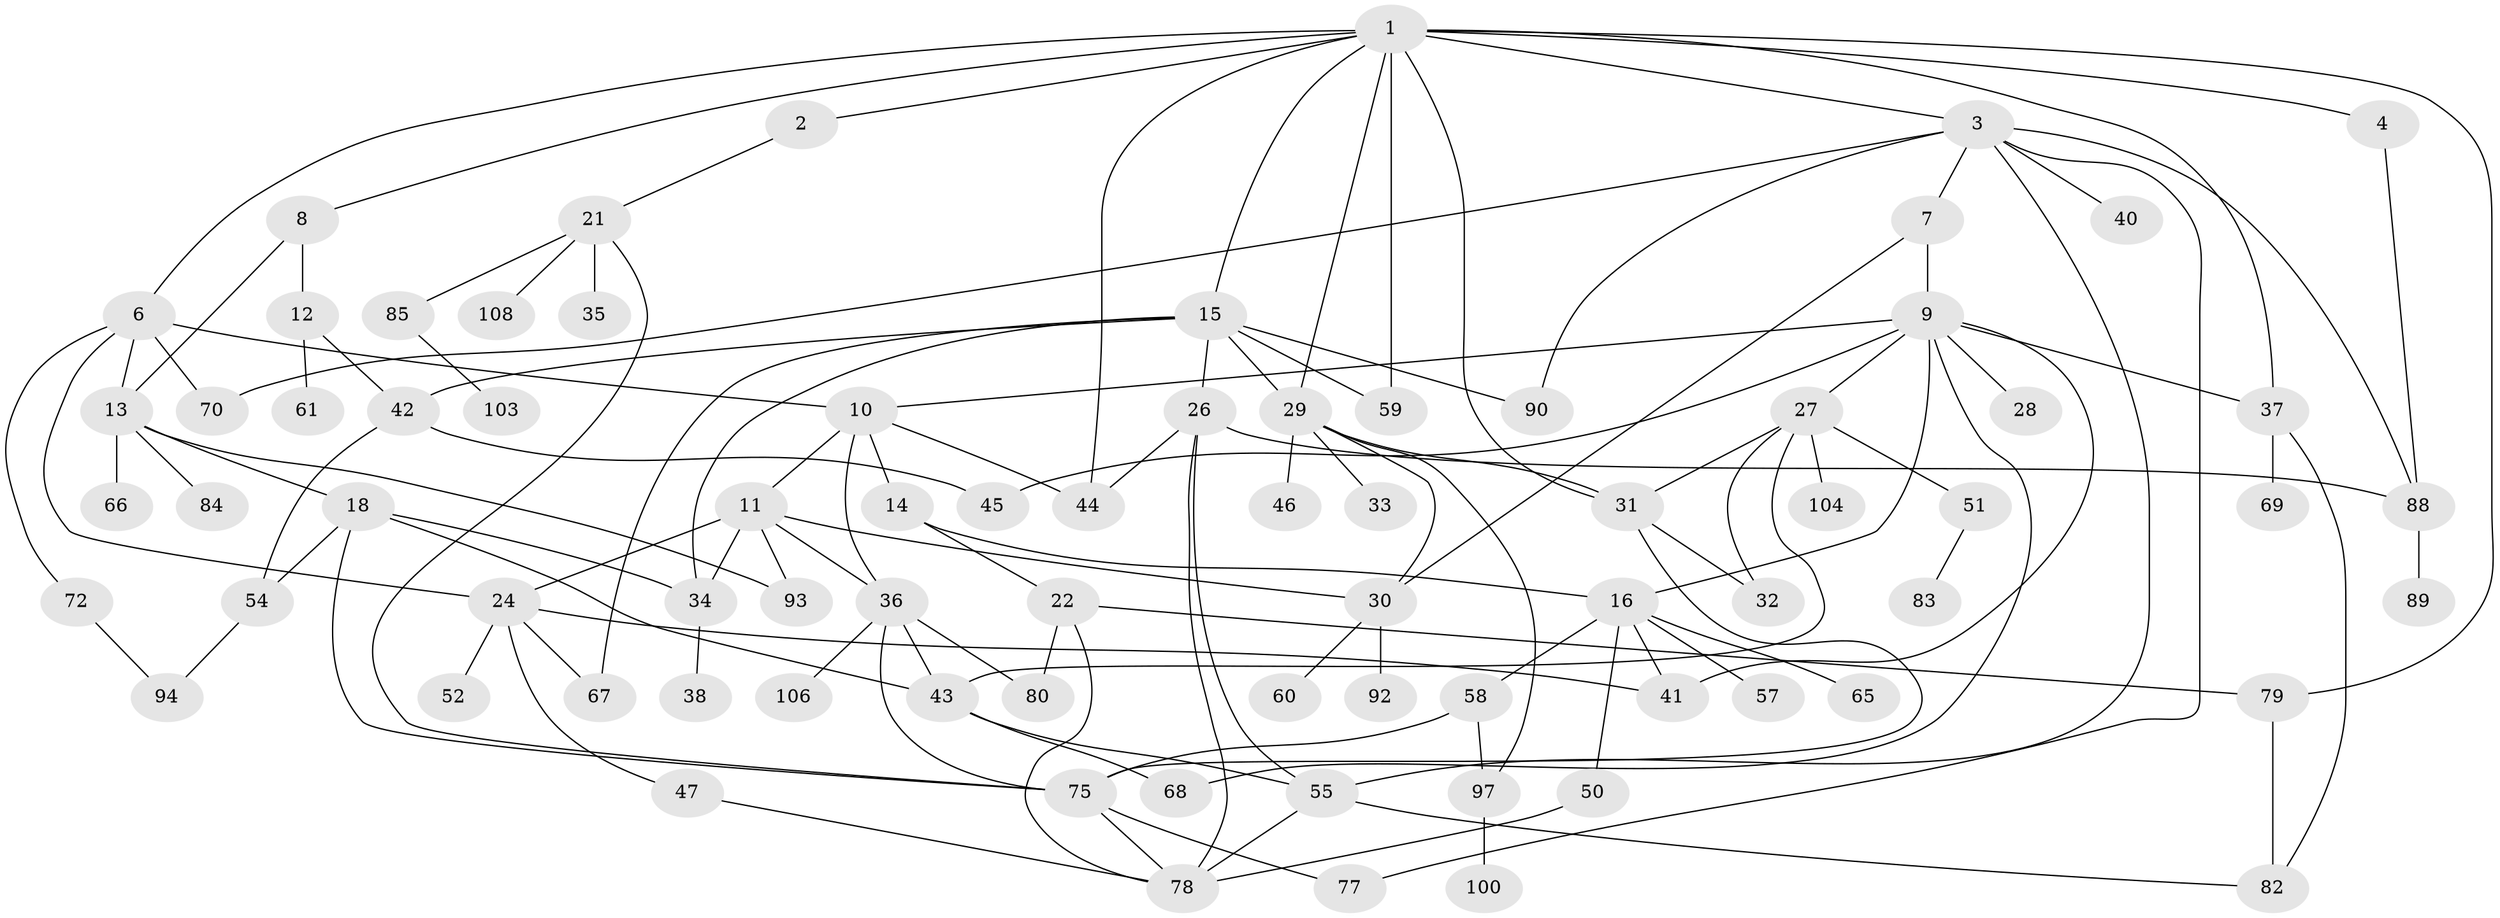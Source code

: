 // original degree distribution, {10: 0.009174311926605505, 2: 0.27522935779816515, 5: 0.14678899082568808, 6: 0.03669724770642202, 3: 0.2018348623853211, 7: 0.009174311926605505, 4: 0.08256880733944955, 8: 0.009174311926605505, 1: 0.22935779816513763}
// Generated by graph-tools (version 1.1) at 2025/41/03/06/25 10:41:28]
// undirected, 78 vertices, 126 edges
graph export_dot {
graph [start="1"]
  node [color=gray90,style=filled];
  1 [super="+5"];
  2;
  3 [super="+25"];
  4;
  6 [super="+49"];
  7 [super="+71"];
  8;
  9 [super="+20"];
  10 [super="+23"];
  11 [super="+107"];
  12;
  13 [super="+53"];
  14;
  15 [super="+17"];
  16 [super="+19"];
  18 [super="+39"];
  21 [super="+101"];
  22;
  24 [super="+62"];
  26 [super="+74"];
  27 [super="+48"];
  28;
  29 [super="+102"];
  30 [super="+56"];
  31 [super="+73"];
  32;
  33;
  34 [super="+63"];
  35;
  36 [super="+91"];
  37 [super="+105"];
  38;
  40 [super="+64"];
  41;
  42 [super="+95"];
  43;
  44;
  45;
  46;
  47;
  50;
  51;
  52;
  54 [super="+99"];
  55 [super="+86"];
  57 [super="+87"];
  58 [super="+81"];
  59;
  60;
  61;
  65;
  66;
  67;
  68 [super="+109"];
  69;
  70;
  72;
  75 [super="+76"];
  77;
  78 [super="+98"];
  79;
  80;
  82;
  83;
  84;
  85;
  88 [super="+96"];
  89;
  90;
  92;
  93;
  94;
  97;
  100;
  103;
  104;
  106;
  108;
  1 -- 2;
  1 -- 3;
  1 -- 4;
  1 -- 15;
  1 -- 31 [weight=2];
  1 -- 79;
  1 -- 29;
  1 -- 59;
  1 -- 6;
  1 -- 8;
  1 -- 44;
  1 -- 37;
  2 -- 21;
  3 -- 7;
  3 -- 40;
  3 -- 77;
  3 -- 70;
  3 -- 55;
  3 -- 90;
  3 -- 88;
  4 -- 88;
  6 -- 13;
  6 -- 72;
  6 -- 70;
  6 -- 24;
  6 -- 10;
  7 -- 9;
  7 -- 30;
  8 -- 12;
  8 -- 13;
  9 -- 10;
  9 -- 68;
  9 -- 41;
  9 -- 16;
  9 -- 37;
  9 -- 27;
  9 -- 28;
  9 -- 45;
  10 -- 11;
  10 -- 14;
  10 -- 44;
  10 -- 36;
  11 -- 24;
  11 -- 30;
  11 -- 36;
  11 -- 93;
  11 -- 34;
  12 -- 61;
  12 -- 42;
  13 -- 18;
  13 -- 84;
  13 -- 66;
  13 -- 93;
  14 -- 16;
  14 -- 22;
  15 -- 26;
  15 -- 29;
  15 -- 42;
  15 -- 59;
  15 -- 90;
  15 -- 67;
  15 -- 34;
  16 -- 50;
  16 -- 58;
  16 -- 65;
  16 -- 41;
  16 -- 57;
  18 -- 34;
  18 -- 43;
  18 -- 75;
  18 -- 54;
  21 -- 35;
  21 -- 85;
  21 -- 75;
  21 -- 108;
  22 -- 80;
  22 -- 79;
  22 -- 78;
  24 -- 47;
  24 -- 52;
  24 -- 41;
  24 -- 67;
  26 -- 88;
  26 -- 44;
  26 -- 78;
  26 -- 55;
  27 -- 104;
  27 -- 43;
  27 -- 31;
  27 -- 32;
  27 -- 51;
  29 -- 33;
  29 -- 46;
  29 -- 97;
  29 -- 31;
  29 -- 30;
  30 -- 60;
  30 -- 92;
  31 -- 32;
  31 -- 75;
  34 -- 38;
  36 -- 75;
  36 -- 80;
  36 -- 43;
  36 -- 106;
  37 -- 69;
  37 -- 82;
  42 -- 45;
  42 -- 54;
  43 -- 55;
  43 -- 68;
  47 -- 78;
  50 -- 78;
  51 -- 83;
  54 -- 94;
  55 -- 78;
  55 -- 82;
  58 -- 97;
  58 -- 75;
  72 -- 94;
  75 -- 77;
  75 -- 78;
  79 -- 82;
  85 -- 103;
  88 -- 89;
  97 -- 100;
}
